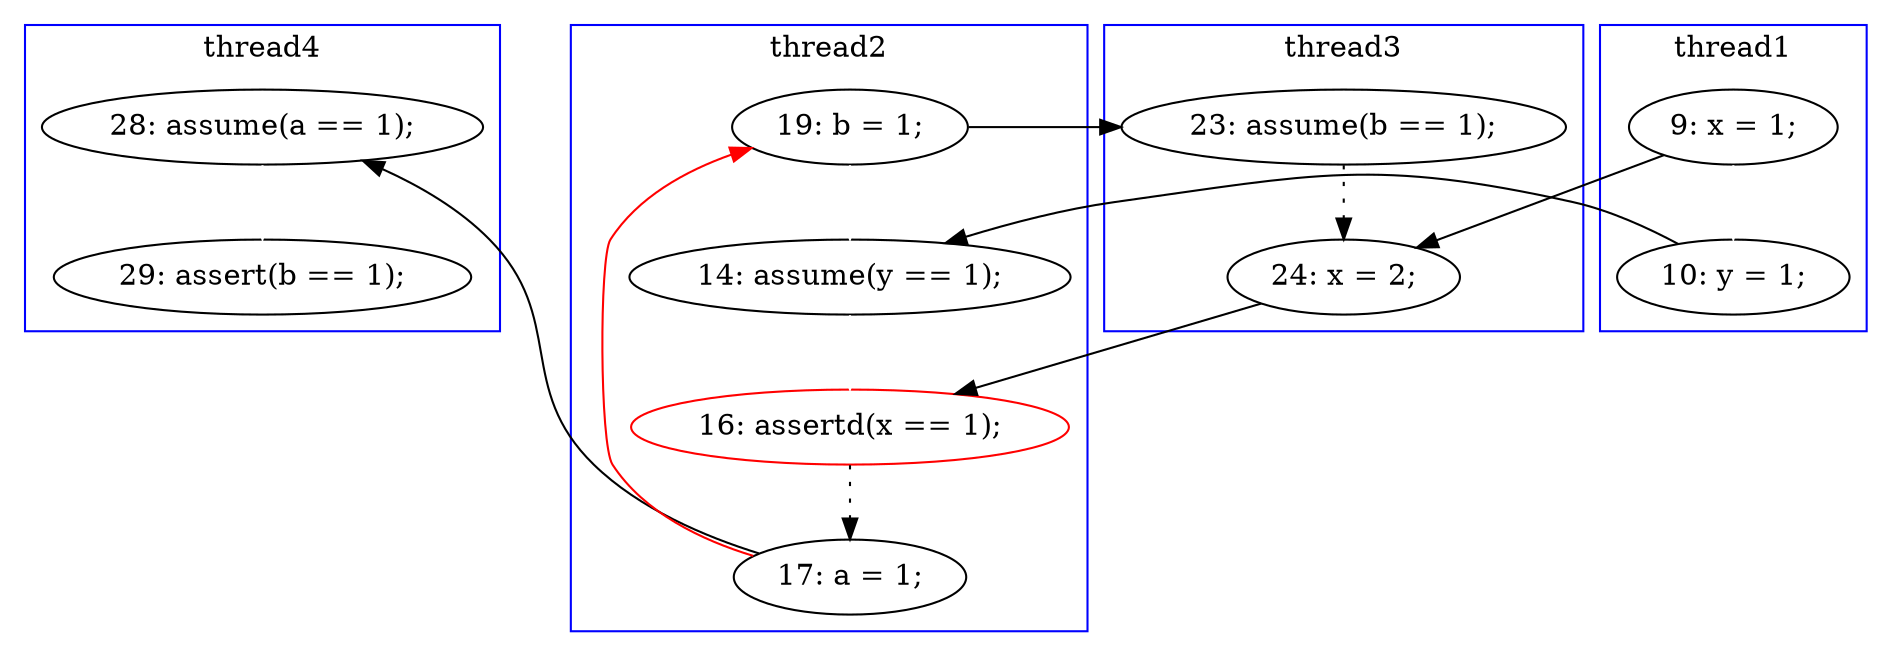 digraph Counterexample {
	17 -> 19 [color = black, style = solid, constraint = false]
	25 -> 26 [color = white, style = solid]
	20 -> 25 [color = black, style = solid, constraint = false]
	11 -> 15 [color = black, style = solid, constraint = false]
	20 -> 11 [color = red, style = solid, constraint = false]
	18 -> 19 [color = white, style = solid]
	14 -> 16 [color = white, style = solid]
	19 -> 20 [color = black, style = dotted]
	16 -> 18 [color = black, style = solid, constraint = false]
	15 -> 17 [color = black, style = dotted]
	11 -> 18 [color = white, style = solid]
	14 -> 17 [color = black, style = solid, constraint = false]
	subgraph cluster1 {
		label = thread1
		color = blue
		14  [label = "9: x = 1;"]
		16  [label = "10: y = 1;"]
	}
	subgraph cluster4 {
		label = thread4
		color = blue
		26  [label = "29: assert(b == 1);"]
		25  [label = "28: assume(a == 1);"]
	}
	subgraph cluster2 {
		label = thread2
		color = blue
		19  [label = "16: assertd(x == 1);", color = red]
		18  [label = "14: assume(y == 1);"]
		20  [label = "17: a = 1;"]
		11  [label = "19: b = 1;"]
	}
	subgraph cluster3 {
		label = thread3
		color = blue
		17  [label = "24: x = 2;"]
		15  [label = "23: assume(b == 1);"]
	}
}